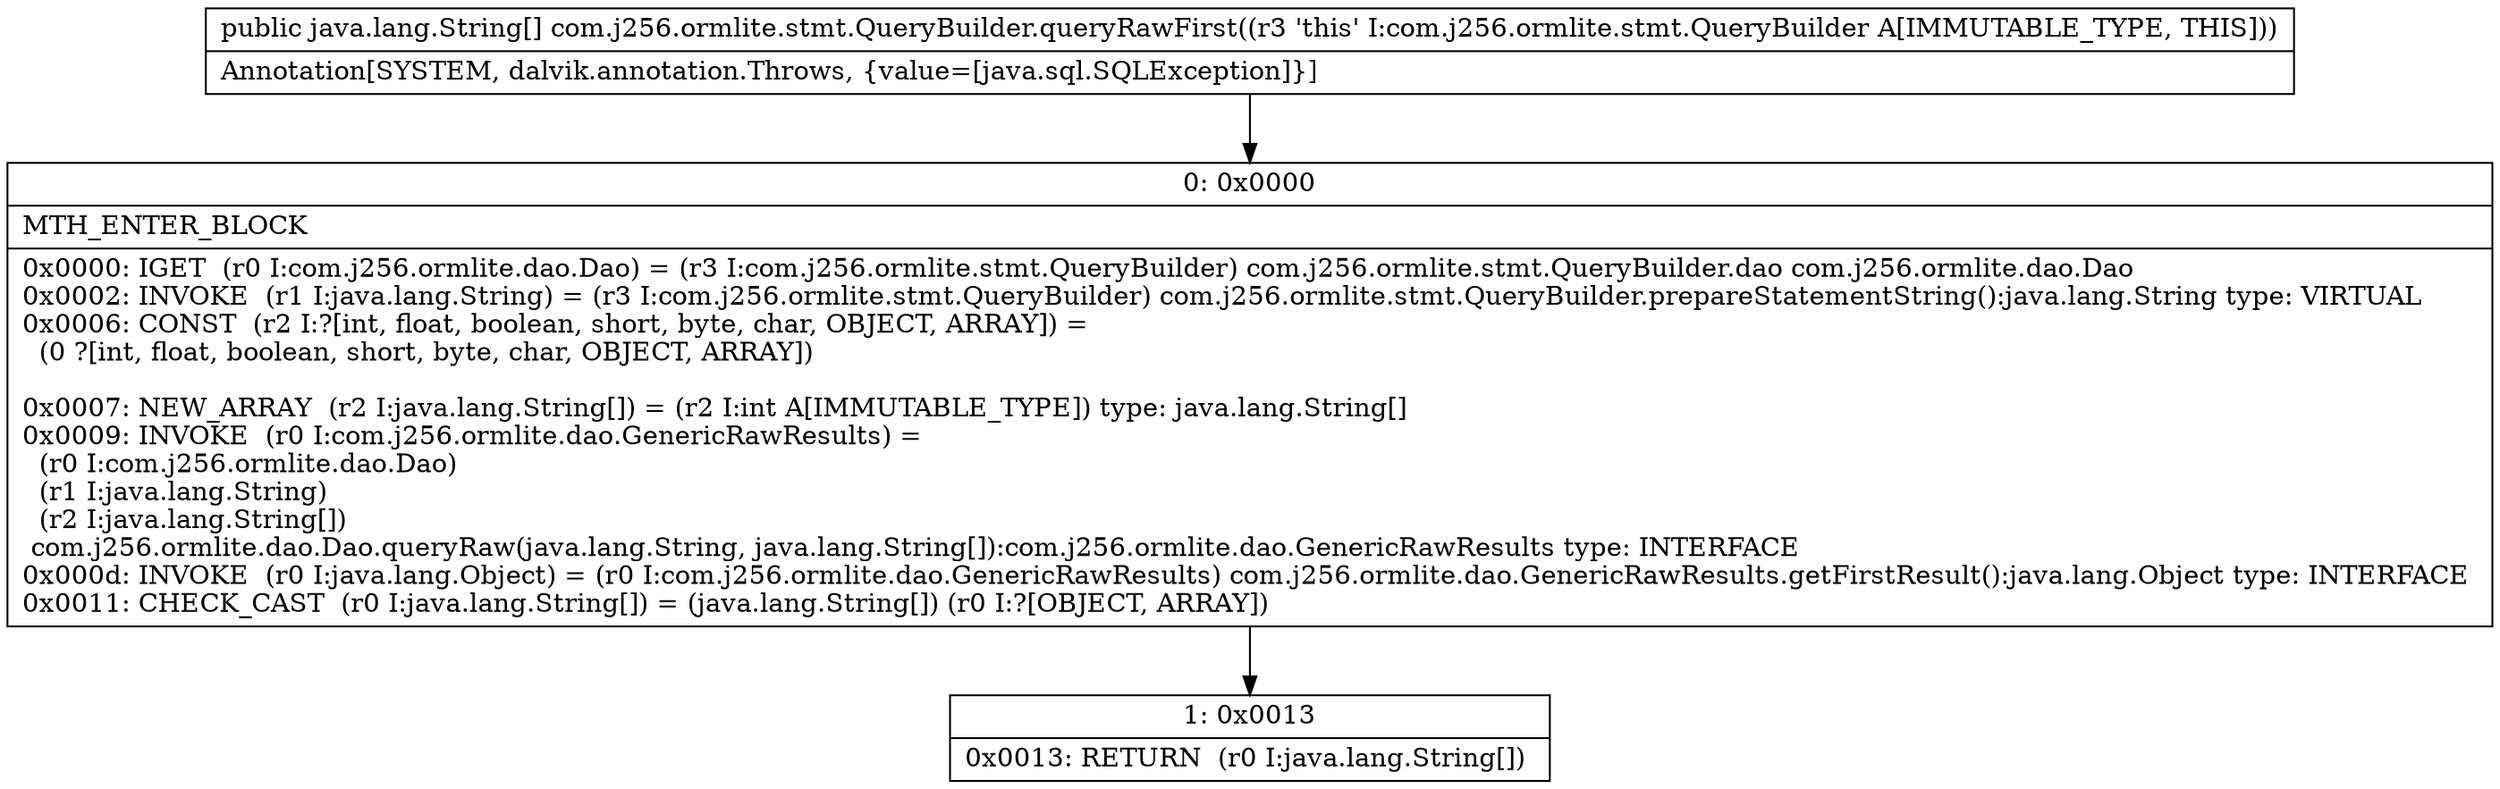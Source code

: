 digraph "CFG forcom.j256.ormlite.stmt.QueryBuilder.queryRawFirst()[Ljava\/lang\/String;" {
Node_0 [shape=record,label="{0\:\ 0x0000|MTH_ENTER_BLOCK\l|0x0000: IGET  (r0 I:com.j256.ormlite.dao.Dao) = (r3 I:com.j256.ormlite.stmt.QueryBuilder) com.j256.ormlite.stmt.QueryBuilder.dao com.j256.ormlite.dao.Dao \l0x0002: INVOKE  (r1 I:java.lang.String) = (r3 I:com.j256.ormlite.stmt.QueryBuilder) com.j256.ormlite.stmt.QueryBuilder.prepareStatementString():java.lang.String type: VIRTUAL \l0x0006: CONST  (r2 I:?[int, float, boolean, short, byte, char, OBJECT, ARRAY]) = \l  (0 ?[int, float, boolean, short, byte, char, OBJECT, ARRAY])\l \l0x0007: NEW_ARRAY  (r2 I:java.lang.String[]) = (r2 I:int A[IMMUTABLE_TYPE]) type: java.lang.String[] \l0x0009: INVOKE  (r0 I:com.j256.ormlite.dao.GenericRawResults) = \l  (r0 I:com.j256.ormlite.dao.Dao)\l  (r1 I:java.lang.String)\l  (r2 I:java.lang.String[])\l com.j256.ormlite.dao.Dao.queryRaw(java.lang.String, java.lang.String[]):com.j256.ormlite.dao.GenericRawResults type: INTERFACE \l0x000d: INVOKE  (r0 I:java.lang.Object) = (r0 I:com.j256.ormlite.dao.GenericRawResults) com.j256.ormlite.dao.GenericRawResults.getFirstResult():java.lang.Object type: INTERFACE \l0x0011: CHECK_CAST  (r0 I:java.lang.String[]) = (java.lang.String[]) (r0 I:?[OBJECT, ARRAY]) \l}"];
Node_1 [shape=record,label="{1\:\ 0x0013|0x0013: RETURN  (r0 I:java.lang.String[]) \l}"];
MethodNode[shape=record,label="{public java.lang.String[] com.j256.ormlite.stmt.QueryBuilder.queryRawFirst((r3 'this' I:com.j256.ormlite.stmt.QueryBuilder A[IMMUTABLE_TYPE, THIS]))  | Annotation[SYSTEM, dalvik.annotation.Throws, \{value=[java.sql.SQLException]\}]\l}"];
MethodNode -> Node_0;
Node_0 -> Node_1;
}

